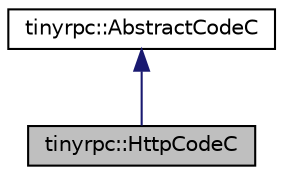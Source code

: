 digraph "tinyrpc::HttpCodeC"
{
 // LATEX_PDF_SIZE
  edge [fontname="Helvetica",fontsize="10",labelfontname="Helvetica",labelfontsize="10"];
  node [fontname="Helvetica",fontsize="10",shape=record];
  Node1 [label="tinyrpc::HttpCodeC",height=0.2,width=0.4,color="black", fillcolor="grey75", style="filled", fontcolor="black",tooltip=" "];
  Node2 -> Node1 [dir="back",color="midnightblue",fontsize="10",style="solid",fontname="Helvetica"];
  Node2 [label="tinyrpc::AbstractCodeC",height=0.2,width=0.4,color="black", fillcolor="white", style="filled",URL="$classtinyrpc_1_1AbstractCodeC.html",tooltip=" "];
}
